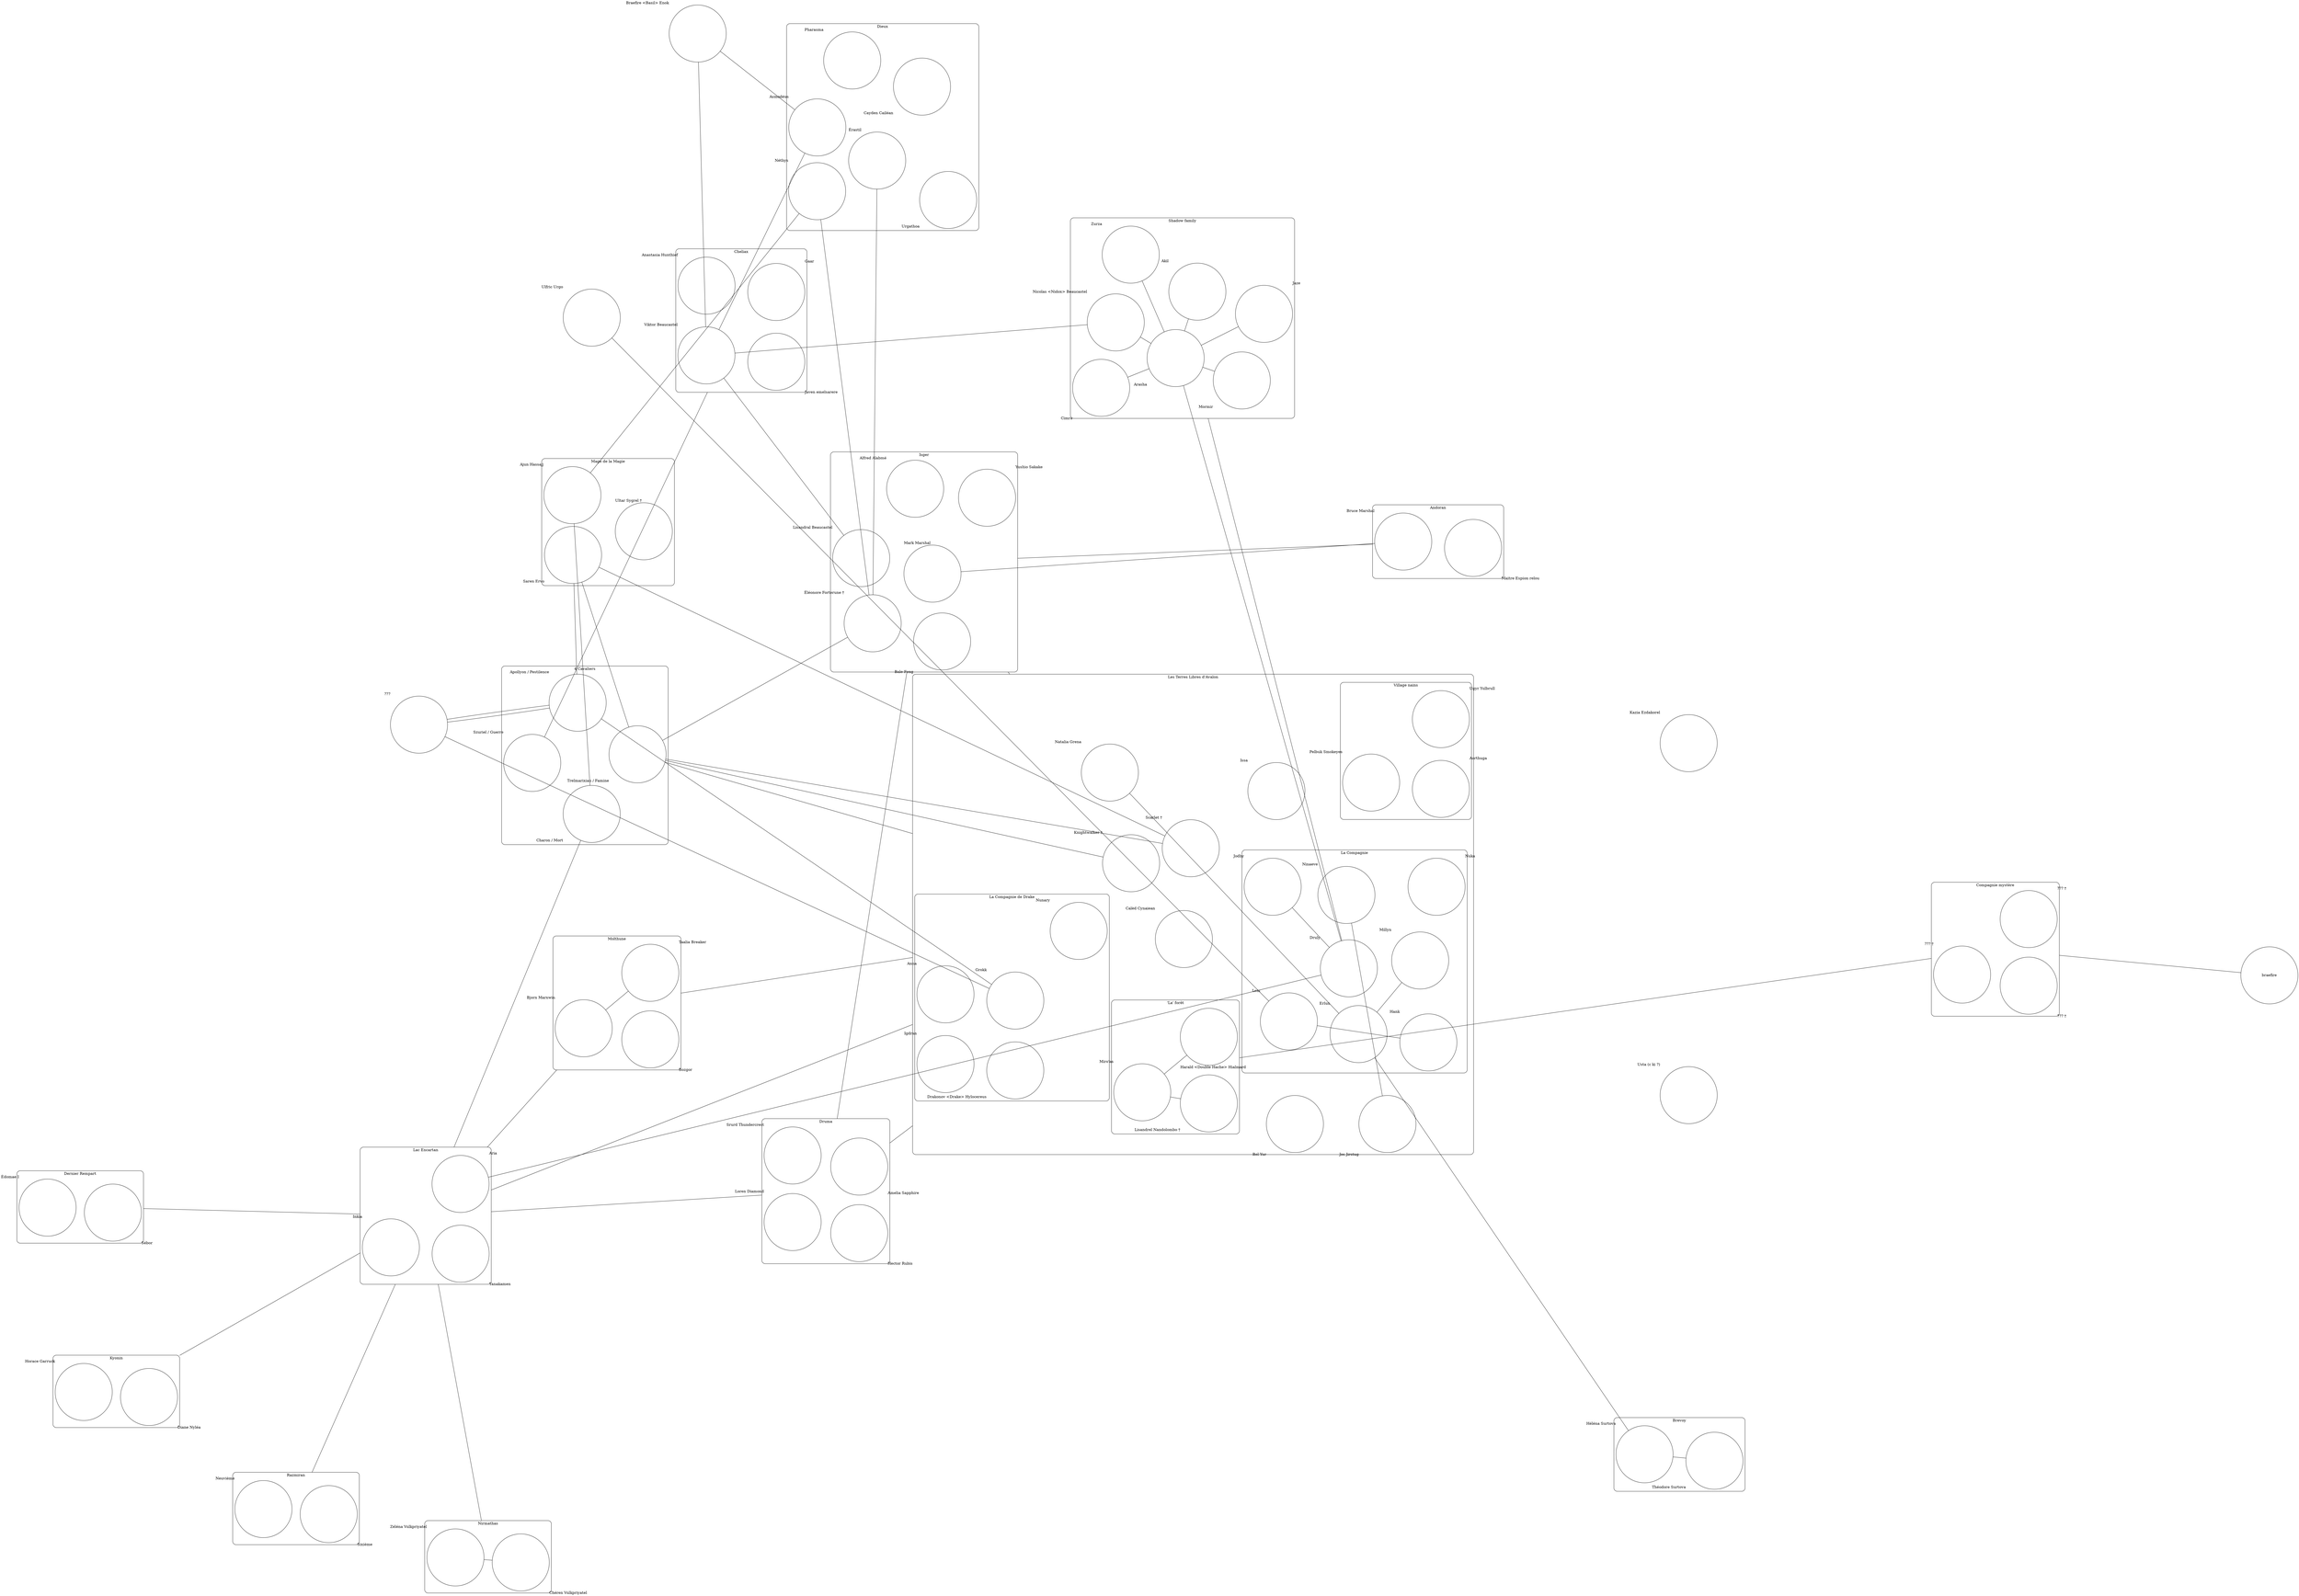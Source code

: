 digraph Pathfinder {
//compound=true;
layout=fdp
imagepath="pic/"
edge [arrowhead=none,arrowtail=none]
graph [style=rounded;]
node [fixedsize=true, imagescale=true, width=3, height=3];

// c'est nous !
subgraph cluster_avalon {
label = "Les Terres Libres d'Avalon";

subgraph cluster_nous {
layout=dot;
label = "La Compagnie";
erlun       [label="", xlabel = "Erlun"];
millyn      [label="", xlabel = "Millyn"];
lem         [label="", xlabel = "Lem"];
hank        [label="", xlabel = "Hank"];
ninaeve     [label="", xlabel = "Ninaeve"];
nuka        [label="", xlabel = "Nuka"];
druly       [label="", xlabel = "Druly"];
jodhy       [label="", xlabel = "Jodhy"];
};

// foret
subgraph cluster_foret {
harald      [label="", xlabel = "Harald <Double Hache> Hialmard", image="harald.png"];
miroas      [label="", xlabel = "Miro'as", image="miroas.png"];
nandolombo  [label="", xlabel = "Lisandrel Nandolombo †", image="nandolombo.png"];
label = "'La' forêt";
};

// nain
subgraph cluster_nain {
ugyr        [label="", xlabel = "Ugyr Yulbrull", image="ugyr.png"];
pelbuk      [label="", xlabel = "Pelbuk Smokeyes", image="pelbuk.png"];
aorthuga    [label="", xlabel = "Aorthuga", image="aorthuga.png"];
label = "Village nains";
};

// Drake party
subgraph cluster_drake{
label = "La Compagnie de Drake";
drake       [label="", xlabel = "Drakonov <Drake> Hylocereus", image="drake.png"];
igdran      [label="", xlabel = "Igdran", image="igdran.png"];
anna        [label="", xlabel = "Anna", image="anna.png"];
nunary      [label="", xlabel = "Nunary", image="nunary.png"];
grokk       [label="", xlabel = "Grokk", image="grokk.png"];
};

// PNJ
scarlet     [label="", xlabel = "Scarlet †", image="scarlet.png"];
knight      [label="", xlabel = "Knightwalker †", image="knightwalker.png"];
caled       [label="", xlabel = "Calèd Cynaiean", image="caled.png"];
issa        [label="", xlabel = "Issa", image="issa.png"];
natalia     [label="", xlabel = "Natalia Grena", image="natalia.png"];
bel         [label="", xlabel = "Bel Yur", image="bel.png"];
jos         [label="", xlabel = "Jos Jirstug", image="jos.png"];
};

// mysterious party
subgraph cluster_mysterious {
label = "Compagnie mystère";
m1          [label="", xlabel = "??? †", image="m1.png"];
m2          [label="", xlabel = "??? †", image="m2.png"];
m3          [label="", xlabel = "??? †", image="m3.png"];
};

// lac
subgraph cluster_lac {
label = "Lac Encartan";
yanakamen   [label="", xlabel = "Yanakamen", image="yanakamen.png"];
inkia       [label="", xlabel = "Inkia", image="inkia.png"];
aria        [label="", xlabel = "Aria", image="aria.png"];
};

// cheliax
subgraph cluster_cheliax {
viktor      [label="", xlabel = "Viktor Beaucastel", image="viktor.png"];
gaar        [label="", xlabel = "Gaar", image="gaar.png"];
javen       [label="", xlabel = "Javen emelsarere", image="javen.png"];
anastasia   [label="", xlabel = "Anastasia Hunthief", image="anastasia.png"];
label = "Cheliax";
};

// isger
subgraph cluster_isger {
lisandral   [label="", xlabel = "Lisandral Beaucastel", image="lisandral.png"];
yushio      [label="", xlabel = "Yushio Sakake", image="yushio.png"];
alfred      [label="", xlabel = "Alfred Alabmé", image="alfred.png"];
marshal_nul [label="", xlabel = "Mark Marshal", image="mark.png"];
bale        [label="", xlabel = "Bale Feng", image="bale.png"];
priestflower [label="", xlabel = "Éléonore Forterune †", image="eleonore.png"];
label = "Isger";
};

// molthune
subgraph cluster_molthune {
taalia      [label="", xlabel = "Taalia Breaker", image="taalia.png"];
bjorn       [label="", xlabel = "Bjorn Marxwin", image="bjorn.png"];
bozgor      [label="", xlabel = "Bozgor", image="bozgor.png"];
label = "Molthune";
};

// druma
subgraph cluster_druma {
label = "Druma";
amelia      [label="", xlabel = "Amelia Sapphire", image="amelia.png"];
srurd       [label="", xlabel = "Srurd Thundercrest", image="srurd.png"];
hector      [label="", xlabel = "Hector Rubis", image="hector.png"];
loren       [label="", xlabel = "Loren Diamond", image="loren.png"];
};

// nirmathas
subgraph cluster_nirmathas {
label = "Nirmathas";
zelena      [label="", xlabel = "Zéléna Vulkpriyatel", image="zelena.png"];
cheren      [label="", xlabel = "Chéren Vulkpriyatel", image="cheren.png"];
};

// kyonin
subgraph cluster_kyonin {
label = "Kyonin";
horace      [label="", xlabel = "Horace Garruck", image="horace.png"];
diane       [label="", xlabel = "Diane Nyléa", image="diane.png"];
};

// razmiran
subgraph cluster_razmiran {
label = "Razmiran";
six         [label="", xlabel = "Sixième", image="six.png"];
neuf        [label="", xlabel = "Neuvième", image="nine.png"];
};

// brevoy
subgraph cluster_brevoy {
label = "Brevoy";
theodore    [label="", xlabel = "Théodore Surtova", image="theodore.png"];
helena      [label="", xlabel = "Héléna Surtova", image="helena.png"];
};

// lastwall
subgraph cluster_lastwall {
label = "Dernier Rempart";
edomae      [label="", xlabel = "Édomae I", image="edomae.png"];
sebor       [label="", xlabel = "Sébor", image="sebor.png"];
};

// andoran
subgraph cluster_andoran {
label = "Andoran";
bruce       [label="", xlabel = "Bruce Marshal", image="bruce.png"];
espion      [label="", xlabel = "Maitre Espion relou"];
};

// Shadow family
subgraph cluster_shadow {
label = "Shadow family";
nidox       [label="", xlabel = "Nicolas <Nidox> Beaucastel", image="nidox.png"];
zurza       [label="", xlabel = "Zurza", image="zurza.png"];
mormir      [label="", xlabel = "Mormir", image="mormir.png"];
cimra       [label="", xlabel = "Cimra", image="cimra.png"];
arasha      [label="", xlabel = "Arasha", image="arasha.png"];
jaze       [label="", xlabel = "Jaze", image="jaze.png"];
akil       [label="", xlabel = "Akil", image="akil.png"];
};

// PNJ random
usta        [label="", xlabel = "Usta (c ki ?)", image="usta.png"];
ulfric      [label="", xlabel = "Ulfric Urgo", image="ulfric.png"];
kazia       [label="", xlabel = "Kazia Ezdakorel", image="kazia.png"];
braefir     [label="", xlabel = "Braefire <Basil> Enok", image="braefire.png"];
montagne    [label="", xlabel = "???", image="montagne.png"];

// 4 cavaliers
subgraph cluster_cavaliers {
label = "4 Cavaliers"
mort        [label="", xlabel = "Charon / Mort", image="mort.png"];
famine      [label="", xlabel = "Trelmarixian / Famine", image="famine.png"];
guerre      [label="", xlabel = "Szuriel / Guerre", image="guerre.png"];
pestilence  [label="", xlabel = "Apollyon / Pestilence", image="pestilence.png"];
};

// mage de la magie
subgraph cluster_mage {
label = "Mage de la Magie";
saren       [label="", xlabel = "Saren Ervo", image="saren.png"];
ajun        [label="", xlabel = "Ajun Hassajj", image="ajun.png"];
ultar       [label="", xlabel = "Ultar Sygrel †", image="ultar.png"];
};

// Divin
subgraph cluster_god {
label = "Dieux";
asmodeus    [label="", xlabel = "Asmodéus"];
cayden      [label="", xlabel = "Cayden Cailéan"];
erastil     [label="", xlabel = "Érastil"];
nethys      [label="", xlabel = "Néthys"];
pharasma    [label="", xlabel = "Pharasma"];
urgathoa    [label="", xlabel = "Urgathoa"];
};



// Pays-Lieux

cluster_avalon -> cluster_molthune,cluster_druma,cluster_lac,cluster_isger;
cluster_isger -> cluster_druma,cluster_andoran;
cluster_lac -> cluster_lastwall,cluster_nirmathas,cluster_kyonin,cluster_razmiran,cluster_druma,cluster_molthune;

// Ethnic - party
//edomae -> sebor;
//horace -> diane;
//six -> neuf;
//viktor -> gaar;
//scarlet -> knight;

scarlet -> saren;
grokk -> montagne;

braefire -> cluster_mysterious;
cluster_mysterious -> cluster_foret;

// Pet

erlun -> millyn;
lem -> hank;
druly -> jodhy;

// love interest
druly -> aria;
erlun -> helena,natalia;
taalia -> bjorn;

// nemesis interest
lem -> ulfric;

// Family
harald -> miroas -> nandolombo;
arasha -> nidox,zurza,mormir,cimra,druly,jaze,akil;
theodore -> helena;
cheren -> zelena;
lisandral -> viktor;
viktor -> nidox;
bruce -> marshal_nul;
ninaeve -> jos;


nethys -> ajun -> mort;
asmodeus -> viktor;

viktor -> braefir -> asmodeus;

// 4 cavaliers
mort -> cluster_lac;
pestilence -> montagne;
famine -> cluster_avalon;
guerre -> cluster_cheliax;

pestilence -> grokk,saren,montagne;
famine -> scarlet,knight,saren;

// shadow family <3
druly -> cluster_shadow

priestflower -> famine,nethys,erastil

}

